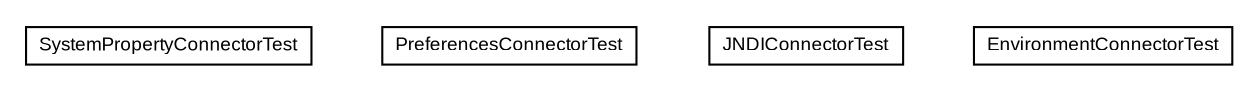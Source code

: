 #!/usr/local/bin/dot
#
# Class diagram 
# Generated by UMLGraph version R5_6 (http://www.umlgraph.org/)
#

digraph G {
	edge [fontname="arial",fontsize=10,labelfontname="arial",labelfontsize=10];
	node [fontname="arial",fontsize=10,shape=plaintext];
	nodesep=0.25;
	ranksep=0.5;
	// org.settings4j.connector.SystemPropertyConnectorTest
	c31 [label=<<table title="org.settings4j.connector.SystemPropertyConnectorTest" border="0" cellborder="1" cellspacing="0" cellpadding="2" port="p" href="./SystemPropertyConnectorTest.html">
		<tr><td><table border="0" cellspacing="0" cellpadding="1">
<tr><td align="center" balign="center"> SystemPropertyConnectorTest </td></tr>
		</table></td></tr>
		</table>>, URL="./SystemPropertyConnectorTest.html", fontname="arial", fontcolor="black", fontsize=9.0];
	// org.settings4j.connector.PreferencesConnectorTest
	c32 [label=<<table title="org.settings4j.connector.PreferencesConnectorTest" border="0" cellborder="1" cellspacing="0" cellpadding="2" port="p" href="./PreferencesConnectorTest.html">
		<tr><td><table border="0" cellspacing="0" cellpadding="1">
<tr><td align="center" balign="center"> PreferencesConnectorTest </td></tr>
		</table></td></tr>
		</table>>, URL="./PreferencesConnectorTest.html", fontname="arial", fontcolor="black", fontsize=9.0];
	// org.settings4j.connector.JNDIConnectorTest
	c33 [label=<<table title="org.settings4j.connector.JNDIConnectorTest" border="0" cellborder="1" cellspacing="0" cellpadding="2" port="p" href="./JNDIConnectorTest.html">
		<tr><td><table border="0" cellspacing="0" cellpadding="1">
<tr><td align="center" balign="center"> JNDIConnectorTest </td></tr>
		</table></td></tr>
		</table>>, URL="./JNDIConnectorTest.html", fontname="arial", fontcolor="black", fontsize=9.0];
	// org.settings4j.connector.EnvironmentConnectorTest
	c34 [label=<<table title="org.settings4j.connector.EnvironmentConnectorTest" border="0" cellborder="1" cellspacing="0" cellpadding="2" port="p" href="./EnvironmentConnectorTest.html">
		<tr><td><table border="0" cellspacing="0" cellpadding="1">
<tr><td align="center" balign="center"> EnvironmentConnectorTest </td></tr>
		</table></td></tr>
		</table>>, URL="./EnvironmentConnectorTest.html", fontname="arial", fontcolor="black", fontsize=9.0];
}


